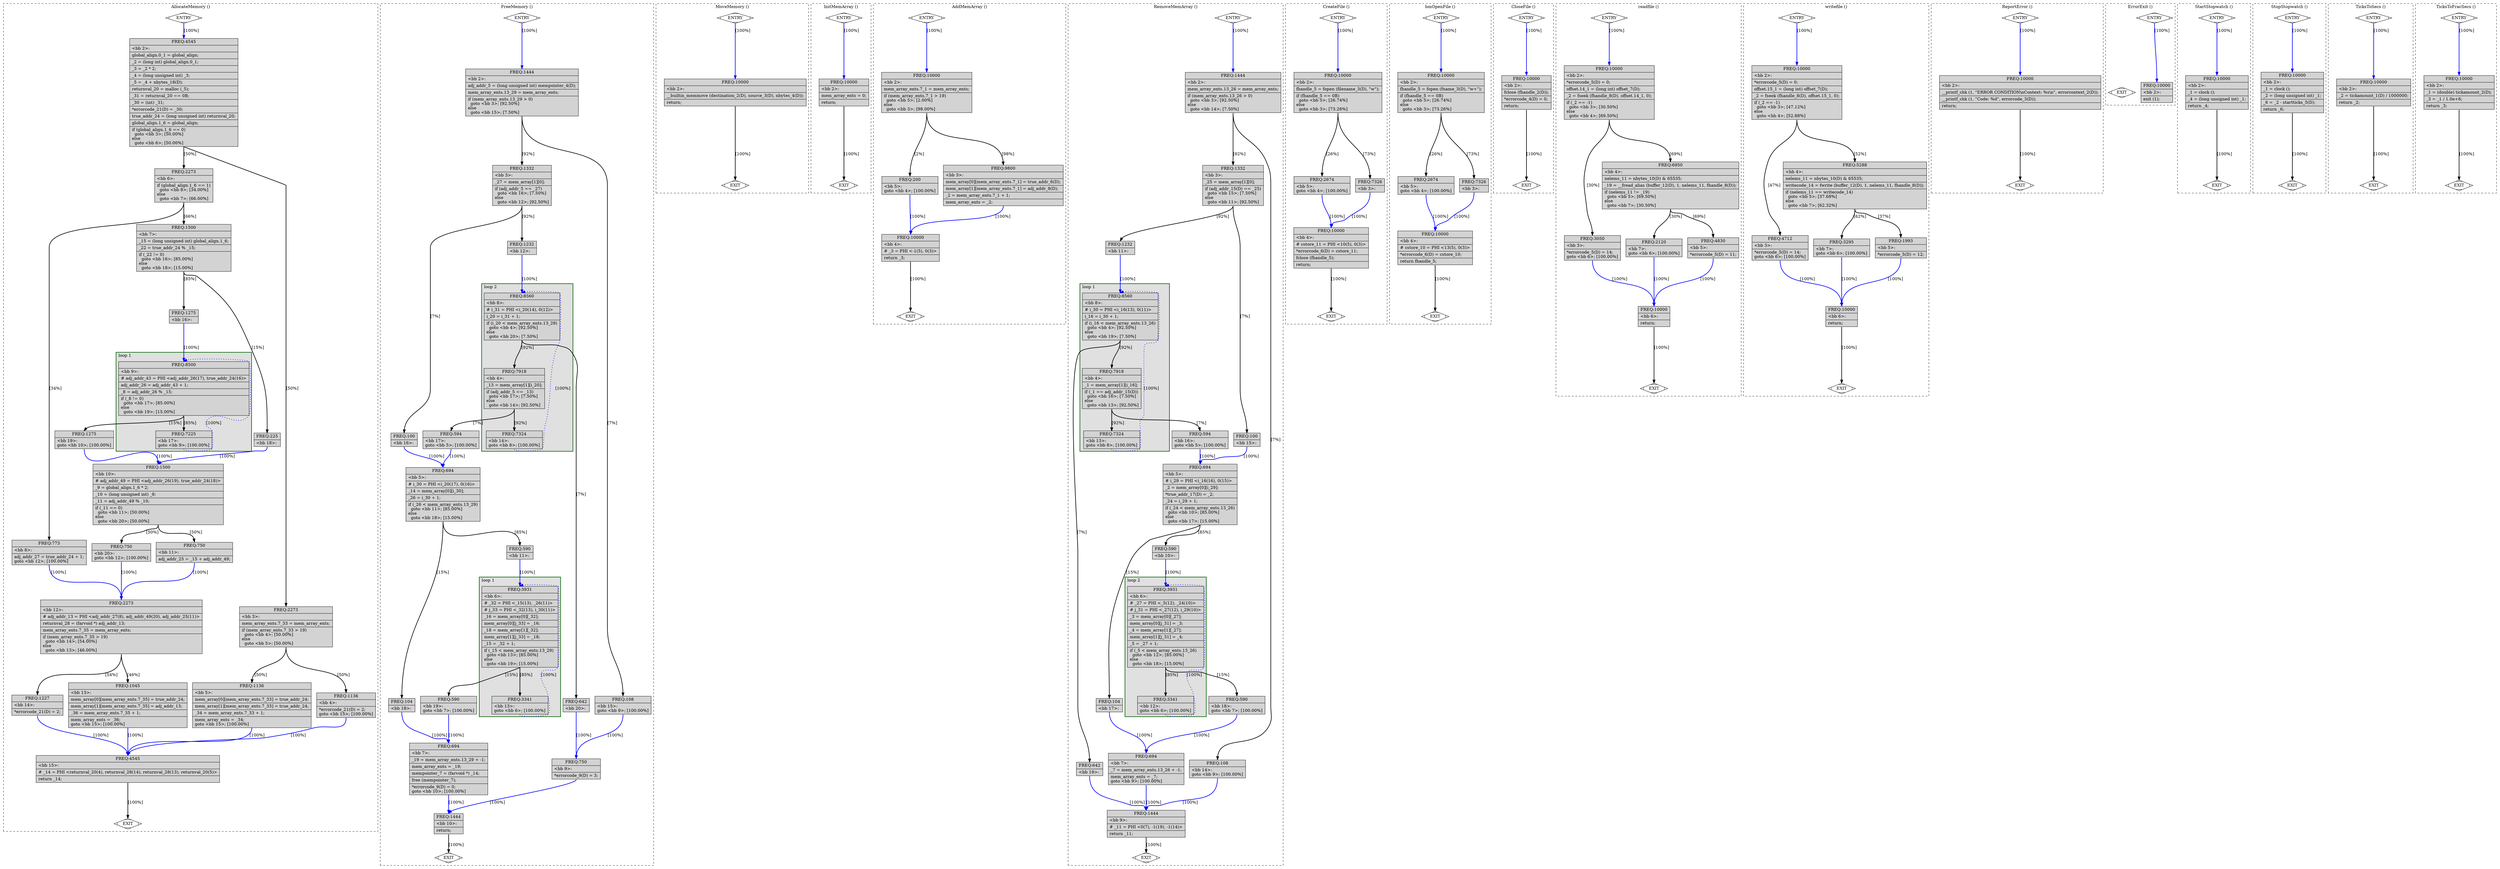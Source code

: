 digraph "sysspec.c.131t.crited1" {
overlap=false;
subgraph "cluster_AllocateMemory" {
	style="dashed";
	color="black";
	label="AllocateMemory ()";
	subgraph cluster_52_1 {
	style="filled";
	color="darkgreen";
	fillcolor="grey88";
	label="loop 1";
	labeljust=l;
	penwidth=2;
	fn_52_basic_block_9 [shape=record,style=filled,fillcolor=lightgrey,label="{ FREQ:8500 |\<bb\ 9\>:\l\
|#\ adj_addr_43\ =\ PHI\ \<adj_addr_26(17),\ true_addr_24(16)\>\l\
|adj_addr_26\ =\ adj_addr_43\ +\ 1;\l\
|_8\ =\ adj_addr_26\ %\ _15;\l\
|if\ (_8\ !=\ 0)\l\
\ \ goto\ \<bb\ 17\>;\ [85.00%]\l\
else\l\
\ \ goto\ \<bb\ 19\>;\ [15.00%]\l\
}"];

	fn_52_basic_block_17 [shape=record,style=filled,fillcolor=lightgrey,label="{ FREQ:7225 |\<bb\ 17\>:\l\
goto\ \<bb\ 9\>;\ [100.00%]\l\
}"];

	}
	fn_52_basic_block_0 [shape=Mdiamond,style=filled,fillcolor=white,label="ENTRY"];

	fn_52_basic_block_1 [shape=Mdiamond,style=filled,fillcolor=white,label="EXIT"];

	fn_52_basic_block_2 [shape=record,style=filled,fillcolor=lightgrey,label="{ FREQ:4545 |\<bb\ 2\>:\l\
|global_align.0_1\ =\ global_align;\l\
|_2\ =\ (long\ int)\ global_align.0_1;\l\
|_3\ =\ _2\ *\ 2;\l\
|_4\ =\ (long\ unsigned\ int)\ _3;\l\
|_5\ =\ _4\ +\ nbytes_18(D);\l\
|returnval_20\ =\ malloc\ (_5);\l\
|_31\ =\ returnval_20\ ==\ 0B;\l\
|_30\ =\ (int)\ _31;\l\
|*errorcode_21(D)\ =\ _30;\l\
|true_addr_24\ =\ (long\ unsigned\ int)\ returnval_20;\l\
|global_align.1_6\ =\ global_align;\l\
|if\ (global_align.1_6\ ==\ 0)\l\
\ \ goto\ \<bb\ 3\>;\ [50.00%]\l\
else\l\
\ \ goto\ \<bb\ 6\>;\ [50.00%]\l\
}"];

	fn_52_basic_block_3 [shape=record,style=filled,fillcolor=lightgrey,label="{ FREQ:2273 |\<bb\ 3\>:\l\
|mem_array_ents.7_33\ =\ mem_array_ents;\l\
|if\ (mem_array_ents.7_33\ \>\ 19)\l\
\ \ goto\ \<bb\ 4\>;\ [50.00%]\l\
else\l\
\ \ goto\ \<bb\ 5\>;\ [50.00%]\l\
}"];

	fn_52_basic_block_4 [shape=record,style=filled,fillcolor=lightgrey,label="{ FREQ:1136 |\<bb\ 4\>:\l\
|*errorcode_21(D)\ =\ 2;\l\
goto\ \<bb\ 15\>;\ [100.00%]\l\
}"];

	fn_52_basic_block_5 [shape=record,style=filled,fillcolor=lightgrey,label="{ FREQ:1136 |\<bb\ 5\>:\l\
|mem_array[0][mem_array_ents.7_33]\ =\ true_addr_24;\l\
|mem_array[1][mem_array_ents.7_33]\ =\ true_addr_24;\l\
|_34\ =\ mem_array_ents.7_33\ +\ 1;\l\
|mem_array_ents\ =\ _34;\l\
goto\ \<bb\ 15\>;\ [100.00%]\l\
}"];

	fn_52_basic_block_6 [shape=record,style=filled,fillcolor=lightgrey,label="{ FREQ:2273 |\<bb\ 6\>:\l\
|if\ (global_align.1_6\ ==\ 1)\l\
\ \ goto\ \<bb\ 8\>;\ [34.00%]\l\
else\l\
\ \ goto\ \<bb\ 7\>;\ [66.00%]\l\
}"];

	fn_52_basic_block_7 [shape=record,style=filled,fillcolor=lightgrey,label="{ FREQ:1500 |\<bb\ 7\>:\l\
|_15\ =\ (long\ unsigned\ int)\ global_align.1_6;\l\
|_22\ =\ true_addr_24\ %\ _15;\l\
|if\ (_22\ !=\ 0)\l\
\ \ goto\ \<bb\ 16\>;\ [85.00%]\l\
else\l\
\ \ goto\ \<bb\ 18\>;\ [15.00%]\l\
}"];

	fn_52_basic_block_8 [shape=record,style=filled,fillcolor=lightgrey,label="{ FREQ:773 |\<bb\ 8\>:\l\
|adj_addr_27\ =\ true_addr_24\ +\ 1;\l\
goto\ \<bb\ 12\>;\ [100.00%]\l\
}"];

	fn_52_basic_block_16 [shape=record,style=filled,fillcolor=lightgrey,label="{ FREQ:1275 |\<bb\ 16\>:\l\
}"];

	fn_52_basic_block_19 [shape=record,style=filled,fillcolor=lightgrey,label="{ FREQ:1275 |\<bb\ 19\>:\l\
goto\ \<bb\ 10\>;\ [100.00%]\l\
}"];

	fn_52_basic_block_18 [shape=record,style=filled,fillcolor=lightgrey,label="{ FREQ:225 |\<bb\ 18\>:\l\
}"];

	fn_52_basic_block_10 [shape=record,style=filled,fillcolor=lightgrey,label="{ FREQ:1500 |\<bb\ 10\>:\l\
|#\ adj_addr_49\ =\ PHI\ \<adj_addr_26(19),\ true_addr_24(18)\>\l\
|_9\ =\ global_align.1_6\ *\ 2;\l\
|_10\ =\ (long\ unsigned\ int)\ _9;\l\
|_11\ =\ adj_addr_49\ %\ _10;\l\
|if\ (_11\ ==\ 0)\l\
\ \ goto\ \<bb\ 11\>;\ [50.00%]\l\
else\l\
\ \ goto\ \<bb\ 20\>;\ [50.00%]\l\
}"];

	fn_52_basic_block_20 [shape=record,style=filled,fillcolor=lightgrey,label="{ FREQ:750 |\<bb\ 20\>:\l\
goto\ \<bb\ 12\>;\ [100.00%]\l\
}"];

	fn_52_basic_block_11 [shape=record,style=filled,fillcolor=lightgrey,label="{ FREQ:750 |\<bb\ 11\>:\l\
|adj_addr_25\ =\ _15\ +\ adj_addr_49;\l\
}"];

	fn_52_basic_block_12 [shape=record,style=filled,fillcolor=lightgrey,label="{ FREQ:2273 |\<bb\ 12\>:\l\
|#\ adj_addr_13\ =\ PHI\ \<adj_addr_27(8),\ adj_addr_49(20),\ adj_addr_25(11)\>\l\
|returnval_28\ =\ (farvoid\ *)\ adj_addr_13;\l\
|mem_array_ents.7_35\ =\ mem_array_ents;\l\
|if\ (mem_array_ents.7_35\ \>\ 19)\l\
\ \ goto\ \<bb\ 14\>;\ [54.00%]\l\
else\l\
\ \ goto\ \<bb\ 13\>;\ [46.00%]\l\
}"];

	fn_52_basic_block_13 [shape=record,style=filled,fillcolor=lightgrey,label="{ FREQ:1045 |\<bb\ 13\>:\l\
|mem_array[0][mem_array_ents.7_35]\ =\ true_addr_24;\l\
|mem_array[1][mem_array_ents.7_35]\ =\ adj_addr_13;\l\
|_36\ =\ mem_array_ents.7_35\ +\ 1;\l\
|mem_array_ents\ =\ _36;\l\
goto\ \<bb\ 15\>;\ [100.00%]\l\
}"];

	fn_52_basic_block_14 [shape=record,style=filled,fillcolor=lightgrey,label="{ FREQ:1227 |\<bb\ 14\>:\l\
|*errorcode_21(D)\ =\ 2;\l\
}"];

	fn_52_basic_block_15 [shape=record,style=filled,fillcolor=lightgrey,label="{ FREQ:4545 |\<bb\ 15\>:\l\
|#\ _14\ =\ PHI\ \<returnval_20(4),\ returnval_28(14),\ returnval_28(13),\ returnval_20(5)\>\l\
|return\ _14;\l\
}"];

	fn_52_basic_block_0:s -> fn_52_basic_block_2:n [style="solid,bold",color=blue,weight=100,constraint=true, label="[100%]"];
	fn_52_basic_block_2:s -> fn_52_basic_block_3:n [style="solid,bold",color=black,weight=10,constraint=true, label="[50%]"];
	fn_52_basic_block_2:s -> fn_52_basic_block_6:n [style="solid,bold",color=black,weight=10,constraint=true, label="[50%]"];
	fn_52_basic_block_3:s -> fn_52_basic_block_4:n [style="solid,bold",color=black,weight=10,constraint=true, label="[50%]"];
	fn_52_basic_block_3:s -> fn_52_basic_block_5:n [style="solid,bold",color=black,weight=10,constraint=true, label="[50%]"];
	fn_52_basic_block_4:s -> fn_52_basic_block_15:n [style="solid,bold",color=blue,weight=100,constraint=true, label="[100%]"];
	fn_52_basic_block_5:s -> fn_52_basic_block_15:n [style="solid,bold",color=blue,weight=100,constraint=true, label="[100%]"];
	fn_52_basic_block_6:s -> fn_52_basic_block_8:n [style="solid,bold",color=black,weight=10,constraint=true, label="[34%]"];
	fn_52_basic_block_6:s -> fn_52_basic_block_7:n [style="solid,bold",color=black,weight=10,constraint=true, label="[66%]"];
	fn_52_basic_block_7:s -> fn_52_basic_block_16:n [style="solid,bold",color=black,weight=10,constraint=true, label="[85%]"];
	fn_52_basic_block_7:s -> fn_52_basic_block_18:n [style="solid,bold",color=black,weight=10,constraint=true, label="[15%]"];
	fn_52_basic_block_8:s -> fn_52_basic_block_12:n [style="solid,bold",color=blue,weight=100,constraint=true, label="[100%]"];
	fn_52_basic_block_16:s -> fn_52_basic_block_9:n [style="solid,bold",color=blue,weight=100,constraint=true, label="[100%]"];
	fn_52_basic_block_9:s -> fn_52_basic_block_17:n [style="solid,bold",color=black,weight=10,constraint=true, label="[85%]"];
	fn_52_basic_block_9:s -> fn_52_basic_block_19:n [style="solid,bold",color=black,weight=10,constraint=true, label="[15%]"];
	fn_52_basic_block_19:s -> fn_52_basic_block_10:n [style="solid,bold",color=blue,weight=100,constraint=true, label="[100%]"];
	fn_52_basic_block_17:s -> fn_52_basic_block_9:n [style="dotted,bold",color=blue,weight=10,constraint=false, label="[100%]"];
	fn_52_basic_block_18:s -> fn_52_basic_block_10:n [style="solid,bold",color=blue,weight=100,constraint=true, label="[100%]"];
	fn_52_basic_block_10:s -> fn_52_basic_block_11:n [style="solid,bold",color=black,weight=10,constraint=true, label="[50%]"];
	fn_52_basic_block_10:s -> fn_52_basic_block_20:n [style="solid,bold",color=black,weight=10,constraint=true, label="[50%]"];
	fn_52_basic_block_20:s -> fn_52_basic_block_12:n [style="solid,bold",color=blue,weight=100,constraint=true, label="[100%]"];
	fn_52_basic_block_11:s -> fn_52_basic_block_12:n [style="solid,bold",color=blue,weight=100,constraint=true, label="[100%]"];
	fn_52_basic_block_12:s -> fn_52_basic_block_14:n [style="solid,bold",color=black,weight=10,constraint=true, label="[54%]"];
	fn_52_basic_block_12:s -> fn_52_basic_block_13:n [style="solid,bold",color=black,weight=10,constraint=true, label="[46%]"];
	fn_52_basic_block_13:s -> fn_52_basic_block_15:n [style="solid,bold",color=blue,weight=100,constraint=true, label="[100%]"];
	fn_52_basic_block_14:s -> fn_52_basic_block_15:n [style="solid,bold",color=blue,weight=100,constraint=true, label="[100%]"];
	fn_52_basic_block_15:s -> fn_52_basic_block_1:n [style="solid,bold",color=black,weight=10,constraint=true, label="[100%]"];
	fn_52_basic_block_0:s -> fn_52_basic_block_1:n [style="invis",constraint=true];
}
subgraph "cluster_FreeMemory" {
	style="dashed";
	color="black";
	label="FreeMemory ()";
	subgraph cluster_53_1 {
	style="filled";
	color="darkgreen";
	fillcolor="grey88";
	label="loop 1";
	labeljust=l;
	penwidth=2;
	fn_53_basic_block_6 [shape=record,style=filled,fillcolor=lightgrey,label="{ FREQ:3931 |\<bb\ 6\>:\l\
|#\ _32\ =\ PHI\ \<_15(13),\ _26(11)\>\l\
|#\ j_33\ =\ PHI\ \<_32(13),\ i_30(11)\>\l\
|_16\ =\ mem_array[0][_32];\l\
|mem_array[0][j_33]\ =\ _16;\l\
|_18\ =\ mem_array[1][_32];\l\
|mem_array[1][j_33]\ =\ _18;\l\
|_15\ =\ _32\ +\ 1;\l\
|if\ (_15\ \<\ mem_array_ents.13_29)\l\
\ \ goto\ \<bb\ 13\>;\ [85.00%]\l\
else\l\
\ \ goto\ \<bb\ 19\>;\ [15.00%]\l\
}"];

	fn_53_basic_block_13 [shape=record,style=filled,fillcolor=lightgrey,label="{ FREQ:3341 |\<bb\ 13\>:\l\
goto\ \<bb\ 6\>;\ [100.00%]\l\
}"];

	}
	subgraph cluster_53_2 {
	style="filled";
	color="darkgreen";
	fillcolor="grey88";
	label="loop 2";
	labeljust=l;
	penwidth=2;
	fn_53_basic_block_8 [shape=record,style=filled,fillcolor=lightgrey,label="{ FREQ:8560 |\<bb\ 8\>:\l\
|#\ i_31\ =\ PHI\ \<i_20(14),\ 0(12)\>\l\
|i_20\ =\ i_31\ +\ 1;\l\
|if\ (i_20\ \<\ mem_array_ents.13_29)\l\
\ \ goto\ \<bb\ 4\>;\ [92.50%]\l\
else\l\
\ \ goto\ \<bb\ 20\>;\ [7.50%]\l\
}"];

	fn_53_basic_block_4 [shape=record,style=filled,fillcolor=lightgrey,label="{ FREQ:7918 |\<bb\ 4\>:\l\
|_13\ =\ mem_array[1][i_20];\l\
|if\ (adj_addr_5\ ==\ _13)\l\
\ \ goto\ \<bb\ 17\>;\ [7.50%]\l\
else\l\
\ \ goto\ \<bb\ 14\>;\ [92.50%]\l\
}"];

	fn_53_basic_block_14 [shape=record,style=filled,fillcolor=lightgrey,label="{ FREQ:7324 |\<bb\ 14\>:\l\
goto\ \<bb\ 8\>;\ [100.00%]\l\
}"];

	}
	fn_53_basic_block_0 [shape=Mdiamond,style=filled,fillcolor=white,label="ENTRY"];

	fn_53_basic_block_1 [shape=Mdiamond,style=filled,fillcolor=white,label="EXIT"];

	fn_53_basic_block_2 [shape=record,style=filled,fillcolor=lightgrey,label="{ FREQ:1444 |\<bb\ 2\>:\l\
|adj_addr_5\ =\ (long\ unsigned\ int)\ mempointer_4(D);\l\
|mem_array_ents.13_29\ =\ mem_array_ents;\l\
|if\ (mem_array_ents.13_29\ \>\ 0)\l\
\ \ goto\ \<bb\ 3\>;\ [92.50%]\l\
else\l\
\ \ goto\ \<bb\ 15\>;\ [7.50%]\l\
}"];

	fn_53_basic_block_15 [shape=record,style=filled,fillcolor=lightgrey,label="{ FREQ:108 |\<bb\ 15\>:\l\
goto\ \<bb\ 9\>;\ [100.00%]\l\
}"];

	fn_53_basic_block_3 [shape=record,style=filled,fillcolor=lightgrey,label="{ FREQ:1332 |\<bb\ 3\>:\l\
|_27\ =\ mem_array[1][0];\l\
|if\ (adj_addr_5\ ==\ _27)\l\
\ \ goto\ \<bb\ 16\>;\ [7.50%]\l\
else\l\
\ \ goto\ \<bb\ 12\>;\ [92.50%]\l\
}"];

	fn_53_basic_block_17 [shape=record,style=filled,fillcolor=lightgrey,label="{ FREQ:594 |\<bb\ 17\>:\l\
goto\ \<bb\ 5\>;\ [100.00%]\l\
}"];

	fn_53_basic_block_16 [shape=record,style=filled,fillcolor=lightgrey,label="{ FREQ:100 |\<bb\ 16\>:\l\
}"];

	fn_53_basic_block_5 [shape=record,style=filled,fillcolor=lightgrey,label="{ FREQ:694 |\<bb\ 5\>:\l\
|#\ i_30\ =\ PHI\ \<i_20(17),\ 0(16)\>\l\
|_14\ =\ mem_array[0][i_30];\l\
|_26\ =\ i_30\ +\ 1;\l\
|if\ (_26\ \<\ mem_array_ents.13_29)\l\
\ \ goto\ \<bb\ 11\>;\ [85.00%]\l\
else\l\
\ \ goto\ \<bb\ 18\>;\ [15.00%]\l\
}"];

	fn_53_basic_block_11 [shape=record,style=filled,fillcolor=lightgrey,label="{ FREQ:590 |\<bb\ 11\>:\l\
}"];

	fn_53_basic_block_19 [shape=record,style=filled,fillcolor=lightgrey,label="{ FREQ:590 |\<bb\ 19\>:\l\
goto\ \<bb\ 7\>;\ [100.00%]\l\
}"];

	fn_53_basic_block_18 [shape=record,style=filled,fillcolor=lightgrey,label="{ FREQ:104 |\<bb\ 18\>:\l\
}"];

	fn_53_basic_block_7 [shape=record,style=filled,fillcolor=lightgrey,label="{ FREQ:694 |\<bb\ 7\>:\l\
|_19\ =\ mem_array_ents.13_29\ +\ -1;\l\
|mem_array_ents\ =\ _19;\l\
|mempointer_7\ =\ (farvoid\ *)\ _14;\l\
|free\ (mempointer_7);\l\
|*errorcode_9(D)\ =\ 0;\l\
goto\ \<bb\ 10\>;\ [100.00%]\l\
}"];

	fn_53_basic_block_12 [shape=record,style=filled,fillcolor=lightgrey,label="{ FREQ:1232 |\<bb\ 12\>:\l\
}"];

	fn_53_basic_block_20 [shape=record,style=filled,fillcolor=lightgrey,label="{ FREQ:642 |\<bb\ 20\>:\l\
}"];

	fn_53_basic_block_9 [shape=record,style=filled,fillcolor=lightgrey,label="{ FREQ:750 |\<bb\ 9\>:\l\
|*errorcode_9(D)\ =\ 3;\l\
}"];

	fn_53_basic_block_10 [shape=record,style=filled,fillcolor=lightgrey,label="{ FREQ:1444 |\<bb\ 10\>:\l\
|return;\l\
}"];

	fn_53_basic_block_0:s -> fn_53_basic_block_2:n [style="solid,bold",color=blue,weight=100,constraint=true, label="[100%]"];
	fn_53_basic_block_2:s -> fn_53_basic_block_3:n [style="solid,bold",color=black,weight=10,constraint=true, label="[92%]"];
	fn_53_basic_block_2:s -> fn_53_basic_block_15:n [style="solid,bold",color=black,weight=10,constraint=true, label="[7%]"];
	fn_53_basic_block_15:s -> fn_53_basic_block_9:n [style="solid,bold",color=blue,weight=100,constraint=true, label="[100%]"];
	fn_53_basic_block_3:s -> fn_53_basic_block_16:n [style="solid,bold",color=black,weight=10,constraint=true, label="[7%]"];
	fn_53_basic_block_3:s -> fn_53_basic_block_12:n [style="solid,bold",color=black,weight=10,constraint=true, label="[92%]"];
	fn_53_basic_block_4:s -> fn_53_basic_block_17:n [style="solid,bold",color=black,weight=10,constraint=true, label="[7%]"];
	fn_53_basic_block_4:s -> fn_53_basic_block_14:n [style="solid,bold",color=black,weight=10,constraint=true, label="[92%]"];
	fn_53_basic_block_17:s -> fn_53_basic_block_5:n [style="solid,bold",color=blue,weight=100,constraint=true, label="[100%]"];
	fn_53_basic_block_14:s -> fn_53_basic_block_8:n [style="dotted,bold",color=blue,weight=10,constraint=false, label="[100%]"];
	fn_53_basic_block_16:s -> fn_53_basic_block_5:n [style="solid,bold",color=blue,weight=100,constraint=true, label="[100%]"];
	fn_53_basic_block_5:s -> fn_53_basic_block_11:n [style="solid,bold",color=black,weight=10,constraint=true, label="[85%]"];
	fn_53_basic_block_5:s -> fn_53_basic_block_18:n [style="solid,bold",color=black,weight=10,constraint=true, label="[15%]"];
	fn_53_basic_block_11:s -> fn_53_basic_block_6:n [style="solid,bold",color=blue,weight=100,constraint=true, label="[100%]"];
	fn_53_basic_block_6:s -> fn_53_basic_block_13:n [style="solid,bold",color=black,weight=10,constraint=true, label="[85%]"];
	fn_53_basic_block_6:s -> fn_53_basic_block_19:n [style="solid,bold",color=black,weight=10,constraint=true, label="[15%]"];
	fn_53_basic_block_19:s -> fn_53_basic_block_7:n [style="solid,bold",color=blue,weight=100,constraint=true, label="[100%]"];
	fn_53_basic_block_13:s -> fn_53_basic_block_6:n [style="dotted,bold",color=blue,weight=10,constraint=false, label="[100%]"];
	fn_53_basic_block_18:s -> fn_53_basic_block_7:n [style="solid,bold",color=blue,weight=100,constraint=true, label="[100%]"];
	fn_53_basic_block_7:s -> fn_53_basic_block_10:n [style="solid,bold",color=blue,weight=100,constraint=true, label="[100%]"];
	fn_53_basic_block_12:s -> fn_53_basic_block_8:n [style="solid,bold",color=blue,weight=100,constraint=true, label="[100%]"];
	fn_53_basic_block_8:s -> fn_53_basic_block_4:n [style="solid,bold",color=black,weight=10,constraint=true, label="[92%]"];
	fn_53_basic_block_8:s -> fn_53_basic_block_20:n [style="solid,bold",color=black,weight=10,constraint=true, label="[7%]"];
	fn_53_basic_block_20:s -> fn_53_basic_block_9:n [style="solid,bold",color=blue,weight=100,constraint=true, label="[100%]"];
	fn_53_basic_block_9:s -> fn_53_basic_block_10:n [style="solid,bold",color=blue,weight=100,constraint=true, label="[100%]"];
	fn_53_basic_block_10:s -> fn_53_basic_block_1:n [style="solid,bold",color=black,weight=10,constraint=true, label="[100%]"];
	fn_53_basic_block_0:s -> fn_53_basic_block_1:n [style="invis",constraint=true];
}
subgraph "cluster_MoveMemory" {
	style="dashed";
	color="black";
	label="MoveMemory ()";
	fn_54_basic_block_0 [shape=Mdiamond,style=filled,fillcolor=white,label="ENTRY"];

	fn_54_basic_block_1 [shape=Mdiamond,style=filled,fillcolor=white,label="EXIT"];

	fn_54_basic_block_2 [shape=record,style=filled,fillcolor=lightgrey,label="{ FREQ:10000 |\<bb\ 2\>:\l\
|__builtin_memmove\ (destination_2(D),\ source_3(D),\ nbytes_4(D));\l\
|return;\l\
}"];

	fn_54_basic_block_0:s -> fn_54_basic_block_2:n [style="solid,bold",color=blue,weight=100,constraint=true, label="[100%]"];
	fn_54_basic_block_2:s -> fn_54_basic_block_1:n [style="solid,bold",color=black,weight=10,constraint=true, label="[100%]"];
	fn_54_basic_block_0:s -> fn_54_basic_block_1:n [style="invis",constraint=true];
}
subgraph "cluster_InitMemArray" {
	style="dashed";
	color="black";
	label="InitMemArray ()";
	fn_55_basic_block_0 [shape=Mdiamond,style=filled,fillcolor=white,label="ENTRY"];

	fn_55_basic_block_1 [shape=Mdiamond,style=filled,fillcolor=white,label="EXIT"];

	fn_55_basic_block_2 [shape=record,style=filled,fillcolor=lightgrey,label="{ FREQ:10000 |\<bb\ 2\>:\l\
|mem_array_ents\ =\ 0;\l\
|return;\l\
}"];

	fn_55_basic_block_0:s -> fn_55_basic_block_2:n [style="solid,bold",color=blue,weight=100,constraint=true, label="[100%]"];
	fn_55_basic_block_2:s -> fn_55_basic_block_1:n [style="solid,bold",color=black,weight=10,constraint=true, label="[100%]"];
	fn_55_basic_block_0:s -> fn_55_basic_block_1:n [style="invis",constraint=true];
}
subgraph "cluster_AddMemArray" {
	style="dashed";
	color="black";
	label="AddMemArray ()";
	fn_56_basic_block_0 [shape=Mdiamond,style=filled,fillcolor=white,label="ENTRY"];

	fn_56_basic_block_1 [shape=Mdiamond,style=filled,fillcolor=white,label="EXIT"];

	fn_56_basic_block_2 [shape=record,style=filled,fillcolor=lightgrey,label="{ FREQ:10000 |\<bb\ 2\>:\l\
|mem_array_ents.7_1\ =\ mem_array_ents;\l\
|if\ (mem_array_ents.7_1\ \>\ 19)\l\
\ \ goto\ \<bb\ 5\>;\ [2.00%]\l\
else\l\
\ \ goto\ \<bb\ 3\>;\ [98.00%]\l\
}"];

	fn_56_basic_block_5 [shape=record,style=filled,fillcolor=lightgrey,label="{ FREQ:200 |\<bb\ 5\>:\l\
goto\ \<bb\ 4\>;\ [100.00%]\l\
}"];

	fn_56_basic_block_3 [shape=record,style=filled,fillcolor=lightgrey,label="{ FREQ:9800 |\<bb\ 3\>:\l\
|mem_array[0][mem_array_ents.7_1]\ =\ true_addr_6(D);\l\
|mem_array[1][mem_array_ents.7_1]\ =\ adj_addr_8(D);\l\
|_2\ =\ mem_array_ents.7_1\ +\ 1;\l\
|mem_array_ents\ =\ _2;\l\
}"];

	fn_56_basic_block_4 [shape=record,style=filled,fillcolor=lightgrey,label="{ FREQ:10000 |\<bb\ 4\>:\l\
|#\ _3\ =\ PHI\ \<-1(5),\ 0(3)\>\l\
|return\ _3;\l\
}"];

	fn_56_basic_block_0:s -> fn_56_basic_block_2:n [style="solid,bold",color=blue,weight=100,constraint=true, label="[100%]"];
	fn_56_basic_block_2:s -> fn_56_basic_block_5:n [style="solid,bold",color=black,weight=10,constraint=true, label="[2%]"];
	fn_56_basic_block_2:s -> fn_56_basic_block_3:n [style="solid,bold",color=black,weight=10,constraint=true, label="[98%]"];
	fn_56_basic_block_5:s -> fn_56_basic_block_4:n [style="solid,bold",color=blue,weight=100,constraint=true, label="[100%]"];
	fn_56_basic_block_3:s -> fn_56_basic_block_4:n [style="solid,bold",color=blue,weight=100,constraint=true, label="[100%]"];
	fn_56_basic_block_4:s -> fn_56_basic_block_1:n [style="solid,bold",color=black,weight=10,constraint=true, label="[100%]"];
	fn_56_basic_block_0:s -> fn_56_basic_block_1:n [style="invis",constraint=true];
}
subgraph "cluster_RemoveMemArray" {
	style="dashed";
	color="black";
	label="RemoveMemArray ()";
	subgraph cluster_57_2 {
	style="filled";
	color="darkgreen";
	fillcolor="grey88";
	label="loop 2";
	labeljust=l;
	penwidth=2;
	fn_57_basic_block_6 [shape=record,style=filled,fillcolor=lightgrey,label="{ FREQ:3931 |\<bb\ 6\>:\l\
|#\ _27\ =\ PHI\ \<_5(12),\ _24(10)\>\l\
|#\ j_31\ =\ PHI\ \<_27(12),\ i_29(10)\>\l\
|_3\ =\ mem_array[0][_27];\l\
|mem_array[0][j_31]\ =\ _3;\l\
|_4\ =\ mem_array[1][_27];\l\
|mem_array[1][j_31]\ =\ _4;\l\
|_5\ =\ _27\ +\ 1;\l\
|if\ (_5\ \<\ mem_array_ents.13_26)\l\
\ \ goto\ \<bb\ 12\>;\ [85.00%]\l\
else\l\
\ \ goto\ \<bb\ 18\>;\ [15.00%]\l\
}"];

	fn_57_basic_block_12 [shape=record,style=filled,fillcolor=lightgrey,label="{ FREQ:3341 |\<bb\ 12\>:\l\
goto\ \<bb\ 6\>;\ [100.00%]\l\
}"];

	}
	subgraph cluster_57_1 {
	style="filled";
	color="darkgreen";
	fillcolor="grey88";
	label="loop 1";
	labeljust=l;
	penwidth=2;
	fn_57_basic_block_8 [shape=record,style=filled,fillcolor=lightgrey,label="{ FREQ:8560 |\<bb\ 8\>:\l\
|#\ i_30\ =\ PHI\ \<i_16(13),\ 0(11)\>\l\
|i_16\ =\ i_30\ +\ 1;\l\
|if\ (i_16\ \<\ mem_array_ents.13_26)\l\
\ \ goto\ \<bb\ 4\>;\ [92.50%]\l\
else\l\
\ \ goto\ \<bb\ 19\>;\ [7.50%]\l\
}"];

	fn_57_basic_block_4 [shape=record,style=filled,fillcolor=lightgrey,label="{ FREQ:7918 |\<bb\ 4\>:\l\
|_1\ =\ mem_array[1][i_16];\l\
|if\ (_1\ ==\ adj_addr_15(D))\l\
\ \ goto\ \<bb\ 16\>;\ [7.50%]\l\
else\l\
\ \ goto\ \<bb\ 13\>;\ [92.50%]\l\
}"];

	fn_57_basic_block_13 [shape=record,style=filled,fillcolor=lightgrey,label="{ FREQ:7324 |\<bb\ 13\>:\l\
goto\ \<bb\ 8\>;\ [100.00%]\l\
}"];

	}
	fn_57_basic_block_0 [shape=Mdiamond,style=filled,fillcolor=white,label="ENTRY"];

	fn_57_basic_block_1 [shape=Mdiamond,style=filled,fillcolor=white,label="EXIT"];

	fn_57_basic_block_2 [shape=record,style=filled,fillcolor=lightgrey,label="{ FREQ:1444 |\<bb\ 2\>:\l\
|mem_array_ents.13_26\ =\ mem_array_ents;\l\
|if\ (mem_array_ents.13_26\ \>\ 0)\l\
\ \ goto\ \<bb\ 3\>;\ [92.50%]\l\
else\l\
\ \ goto\ \<bb\ 14\>;\ [7.50%]\l\
}"];

	fn_57_basic_block_14 [shape=record,style=filled,fillcolor=lightgrey,label="{ FREQ:108 |\<bb\ 14\>:\l\
goto\ \<bb\ 9\>;\ [100.00%]\l\
}"];

	fn_57_basic_block_3 [shape=record,style=filled,fillcolor=lightgrey,label="{ FREQ:1332 |\<bb\ 3\>:\l\
|_25\ =\ mem_array[1][0];\l\
|if\ (adj_addr_15(D)\ ==\ _25)\l\
\ \ goto\ \<bb\ 15\>;\ [7.50%]\l\
else\l\
\ \ goto\ \<bb\ 11\>;\ [92.50%]\l\
}"];

	fn_57_basic_block_16 [shape=record,style=filled,fillcolor=lightgrey,label="{ FREQ:594 |\<bb\ 16\>:\l\
goto\ \<bb\ 5\>;\ [100.00%]\l\
}"];

	fn_57_basic_block_15 [shape=record,style=filled,fillcolor=lightgrey,label="{ FREQ:100 |\<bb\ 15\>:\l\
}"];

	fn_57_basic_block_5 [shape=record,style=filled,fillcolor=lightgrey,label="{ FREQ:694 |\<bb\ 5\>:\l\
|#\ i_29\ =\ PHI\ \<i_16(16),\ 0(15)\>\l\
|_2\ =\ mem_array[0][i_29];\l\
|*true_addr_17(D)\ =\ _2;\l\
|_24\ =\ i_29\ +\ 1;\l\
|if\ (_24\ \<\ mem_array_ents.13_26)\l\
\ \ goto\ \<bb\ 10\>;\ [85.00%]\l\
else\l\
\ \ goto\ \<bb\ 17\>;\ [15.00%]\l\
}"];

	fn_57_basic_block_10 [shape=record,style=filled,fillcolor=lightgrey,label="{ FREQ:590 |\<bb\ 10\>:\l\
}"];

	fn_57_basic_block_18 [shape=record,style=filled,fillcolor=lightgrey,label="{ FREQ:590 |\<bb\ 18\>:\l\
goto\ \<bb\ 7\>;\ [100.00%]\l\
}"];

	fn_57_basic_block_17 [shape=record,style=filled,fillcolor=lightgrey,label="{ FREQ:104 |\<bb\ 17\>:\l\
}"];

	fn_57_basic_block_7 [shape=record,style=filled,fillcolor=lightgrey,label="{ FREQ:694 |\<bb\ 7\>:\l\
|_7\ =\ mem_array_ents.13_26\ +\ -1;\l\
|mem_array_ents\ =\ _7;\l\
goto\ \<bb\ 9\>;\ [100.00%]\l\
}"];

	fn_57_basic_block_11 [shape=record,style=filled,fillcolor=lightgrey,label="{ FREQ:1232 |\<bb\ 11\>:\l\
}"];

	fn_57_basic_block_19 [shape=record,style=filled,fillcolor=lightgrey,label="{ FREQ:642 |\<bb\ 19\>:\l\
}"];

	fn_57_basic_block_9 [shape=record,style=filled,fillcolor=lightgrey,label="{ FREQ:1444 |\<bb\ 9\>:\l\
|#\ _11\ =\ PHI\ \<0(7),\ -1(19),\ -1(14)\>\l\
|return\ _11;\l\
}"];

	fn_57_basic_block_0:s -> fn_57_basic_block_2:n [style="solid,bold",color=blue,weight=100,constraint=true, label="[100%]"];
	fn_57_basic_block_2:s -> fn_57_basic_block_3:n [style="solid,bold",color=black,weight=10,constraint=true, label="[92%]"];
	fn_57_basic_block_2:s -> fn_57_basic_block_14:n [style="solid,bold",color=black,weight=10,constraint=true, label="[7%]"];
	fn_57_basic_block_14:s -> fn_57_basic_block_9:n [style="solid,bold",color=blue,weight=100,constraint=true, label="[100%]"];
	fn_57_basic_block_3:s -> fn_57_basic_block_15:n [style="solid,bold",color=black,weight=10,constraint=true, label="[7%]"];
	fn_57_basic_block_3:s -> fn_57_basic_block_11:n [style="solid,bold",color=black,weight=10,constraint=true, label="[92%]"];
	fn_57_basic_block_4:s -> fn_57_basic_block_16:n [style="solid,bold",color=black,weight=10,constraint=true, label="[7%]"];
	fn_57_basic_block_4:s -> fn_57_basic_block_13:n [style="solid,bold",color=black,weight=10,constraint=true, label="[92%]"];
	fn_57_basic_block_16:s -> fn_57_basic_block_5:n [style="solid,bold",color=blue,weight=100,constraint=true, label="[100%]"];
	fn_57_basic_block_13:s -> fn_57_basic_block_8:n [style="dotted,bold",color=blue,weight=10,constraint=false, label="[100%]"];
	fn_57_basic_block_15:s -> fn_57_basic_block_5:n [style="solid,bold",color=blue,weight=100,constraint=true, label="[100%]"];
	fn_57_basic_block_5:s -> fn_57_basic_block_10:n [style="solid,bold",color=black,weight=10,constraint=true, label="[85%]"];
	fn_57_basic_block_5:s -> fn_57_basic_block_17:n [style="solid,bold",color=black,weight=10,constraint=true, label="[15%]"];
	fn_57_basic_block_10:s -> fn_57_basic_block_6:n [style="solid,bold",color=blue,weight=100,constraint=true, label="[100%]"];
	fn_57_basic_block_6:s -> fn_57_basic_block_12:n [style="solid,bold",color=black,weight=10,constraint=true, label="[85%]"];
	fn_57_basic_block_6:s -> fn_57_basic_block_18:n [style="solid,bold",color=black,weight=10,constraint=true, label="[15%]"];
	fn_57_basic_block_18:s -> fn_57_basic_block_7:n [style="solid,bold",color=blue,weight=100,constraint=true, label="[100%]"];
	fn_57_basic_block_12:s -> fn_57_basic_block_6:n [style="dotted,bold",color=blue,weight=10,constraint=false, label="[100%]"];
	fn_57_basic_block_17:s -> fn_57_basic_block_7:n [style="solid,bold",color=blue,weight=100,constraint=true, label="[100%]"];
	fn_57_basic_block_7:s -> fn_57_basic_block_9:n [style="solid,bold",color=blue,weight=100,constraint=true, label="[100%]"];
	fn_57_basic_block_11:s -> fn_57_basic_block_8:n [style="solid,bold",color=blue,weight=100,constraint=true, label="[100%]"];
	fn_57_basic_block_8:s -> fn_57_basic_block_4:n [style="solid,bold",color=black,weight=10,constraint=true, label="[92%]"];
	fn_57_basic_block_8:s -> fn_57_basic_block_19:n [style="solid,bold",color=black,weight=10,constraint=true, label="[7%]"];
	fn_57_basic_block_19:s -> fn_57_basic_block_9:n [style="solid,bold",color=blue,weight=100,constraint=true, label="[100%]"];
	fn_57_basic_block_9:s -> fn_57_basic_block_1:n [style="solid,bold",color=black,weight=10,constraint=true, label="[100%]"];
	fn_57_basic_block_0:s -> fn_57_basic_block_1:n [style="invis",constraint=true];
}
subgraph "cluster_CreateFile" {
	style="dashed";
	color="black";
	label="CreateFile ()";
	fn_58_basic_block_0 [shape=Mdiamond,style=filled,fillcolor=white,label="ENTRY"];

	fn_58_basic_block_1 [shape=Mdiamond,style=filled,fillcolor=white,label="EXIT"];

	fn_58_basic_block_2 [shape=record,style=filled,fillcolor=lightgrey,label="{ FREQ:10000 |\<bb\ 2\>:\l\
|fhandle_5\ =\ fopen\ (filename_3(D),\ \"w\");\l\
|if\ (fhandle_5\ ==\ 0B)\l\
\ \ goto\ \<bb\ 5\>;\ [26.74%]\l\
else\l\
\ \ goto\ \<bb\ 3\>;\ [73.26%]\l\
}"];

	fn_58_basic_block_5 [shape=record,style=filled,fillcolor=lightgrey,label="{ FREQ:2674 |\<bb\ 5\>:\l\
goto\ \<bb\ 4\>;\ [100.00%]\l\
}"];

	fn_58_basic_block_3 [shape=record,style=filled,fillcolor=lightgrey,label="{ FREQ:7326 |\<bb\ 3\>:\l\
}"];

	fn_58_basic_block_4 [shape=record,style=filled,fillcolor=lightgrey,label="{ FREQ:10000 |\<bb\ 4\>:\l\
|#\ cstore_11\ =\ PHI\ \<10(5),\ 0(3)\>\l\
|*errorcode_6(D)\ =\ cstore_11;\l\
|fclose\ (fhandle_5);\l\
|return;\l\
}"];

	fn_58_basic_block_0:s -> fn_58_basic_block_2:n [style="solid,bold",color=blue,weight=100,constraint=true, label="[100%]"];
	fn_58_basic_block_2:s -> fn_58_basic_block_5:n [style="solid,bold",color=black,weight=10,constraint=true, label="[26%]"];
	fn_58_basic_block_2:s -> fn_58_basic_block_3:n [style="solid,bold",color=black,weight=10,constraint=true, label="[73%]"];
	fn_58_basic_block_5:s -> fn_58_basic_block_4:n [style="solid,bold",color=blue,weight=100,constraint=true, label="[100%]"];
	fn_58_basic_block_3:s -> fn_58_basic_block_4:n [style="solid,bold",color=blue,weight=100,constraint=true, label="[100%]"];
	fn_58_basic_block_4:s -> fn_58_basic_block_1:n [style="solid,bold",color=black,weight=10,constraint=true, label="[100%]"];
	fn_58_basic_block_0:s -> fn_58_basic_block_1:n [style="invis",constraint=true];
}
subgraph "cluster_bmOpenFile" {
	style="dashed";
	color="black";
	label="bmOpenFile ()";
	fn_59_basic_block_0 [shape=Mdiamond,style=filled,fillcolor=white,label="ENTRY"];

	fn_59_basic_block_1 [shape=Mdiamond,style=filled,fillcolor=white,label="EXIT"];

	fn_59_basic_block_2 [shape=record,style=filled,fillcolor=lightgrey,label="{ FREQ:10000 |\<bb\ 2\>:\l\
|fhandle_5\ =\ fopen\ (fname_3(D),\ \"w+\");\l\
|if\ (fhandle_5\ ==\ 0B)\l\
\ \ goto\ \<bb\ 5\>;\ [26.74%]\l\
else\l\
\ \ goto\ \<bb\ 3\>;\ [73.26%]\l\
}"];

	fn_59_basic_block_5 [shape=record,style=filled,fillcolor=lightgrey,label="{ FREQ:2674 |\<bb\ 5\>:\l\
goto\ \<bb\ 4\>;\ [100.00%]\l\
}"];

	fn_59_basic_block_3 [shape=record,style=filled,fillcolor=lightgrey,label="{ FREQ:7326 |\<bb\ 3\>:\l\
}"];

	fn_59_basic_block_4 [shape=record,style=filled,fillcolor=lightgrey,label="{ FREQ:10000 |\<bb\ 4\>:\l\
|#\ cstore_10\ =\ PHI\ \<13(5),\ 0(3)\>\l\
|*errorcode_6(D)\ =\ cstore_10;\l\
|return\ fhandle_5;\l\
}"];

	fn_59_basic_block_0:s -> fn_59_basic_block_2:n [style="solid,bold",color=blue,weight=100,constraint=true, label="[100%]"];
	fn_59_basic_block_2:s -> fn_59_basic_block_5:n [style="solid,bold",color=black,weight=10,constraint=true, label="[26%]"];
	fn_59_basic_block_2:s -> fn_59_basic_block_3:n [style="solid,bold",color=black,weight=10,constraint=true, label="[73%]"];
	fn_59_basic_block_5:s -> fn_59_basic_block_4:n [style="solid,bold",color=blue,weight=100,constraint=true, label="[100%]"];
	fn_59_basic_block_3:s -> fn_59_basic_block_4:n [style="solid,bold",color=blue,weight=100,constraint=true, label="[100%]"];
	fn_59_basic_block_4:s -> fn_59_basic_block_1:n [style="solid,bold",color=black,weight=10,constraint=true, label="[100%]"];
	fn_59_basic_block_0:s -> fn_59_basic_block_1:n [style="invis",constraint=true];
}
subgraph "cluster_CloseFile" {
	style="dashed";
	color="black";
	label="CloseFile ()";
	fn_60_basic_block_0 [shape=Mdiamond,style=filled,fillcolor=white,label="ENTRY"];

	fn_60_basic_block_1 [shape=Mdiamond,style=filled,fillcolor=white,label="EXIT"];

	fn_60_basic_block_2 [shape=record,style=filled,fillcolor=lightgrey,label="{ FREQ:10000 |\<bb\ 2\>:\l\
|fclose\ (fhandle_2(D));\l\
|*errorcode_4(D)\ =\ 0;\l\
|return;\l\
}"];

	fn_60_basic_block_0:s -> fn_60_basic_block_2:n [style="solid,bold",color=blue,weight=100,constraint=true, label="[100%]"];
	fn_60_basic_block_2:s -> fn_60_basic_block_1:n [style="solid,bold",color=black,weight=10,constraint=true, label="[100%]"];
	fn_60_basic_block_0:s -> fn_60_basic_block_1:n [style="invis",constraint=true];
}
subgraph "cluster_readfile" {
	style="dashed";
	color="black";
	label="readfile ()";
	fn_61_basic_block_0 [shape=Mdiamond,style=filled,fillcolor=white,label="ENTRY"];

	fn_61_basic_block_1 [shape=Mdiamond,style=filled,fillcolor=white,label="EXIT"];

	fn_61_basic_block_2 [shape=record,style=filled,fillcolor=lightgrey,label="{ FREQ:10000 |\<bb\ 2\>:\l\
|*errorcode_5(D)\ =\ 0;\l\
|offset.14_1\ =\ (long\ int)\ offset_7(D);\l\
|_2\ =\ fseek\ (fhandle_8(D),\ offset.14_1,\ 0);\l\
|if\ (_2\ ==\ -1)\l\
\ \ goto\ \<bb\ 3\>;\ [30.50%]\l\
else\l\
\ \ goto\ \<bb\ 4\>;\ [69.50%]\l\
}"];

	fn_61_basic_block_3 [shape=record,style=filled,fillcolor=lightgrey,label="{ FREQ:3050 |\<bb\ 3\>:\l\
|*errorcode_5(D)\ =\ 14;\l\
goto\ \<bb\ 6\>;\ [100.00%]\l\
}"];

	fn_61_basic_block_4 [shape=record,style=filled,fillcolor=lightgrey,label="{ FREQ:6950 |\<bb\ 4\>:\l\
|nelems_11\ =\ nbytes_10(D)\ &\ 65535;\l\
|_19\ =\ __fread_alias\ (buffer_12(D),\ 1,\ nelems_11,\ fhandle_8(D));\l\
|if\ (nelems_11\ !=\ _19)\l\
\ \ goto\ \<bb\ 5\>;\ [69.50%]\l\
else\l\
\ \ goto\ \<bb\ 7\>;\ [30.50%]\l\
}"];

	fn_61_basic_block_7 [shape=record,style=filled,fillcolor=lightgrey,label="{ FREQ:2120 |\<bb\ 7\>:\l\
goto\ \<bb\ 6\>;\ [100.00%]\l\
}"];

	fn_61_basic_block_5 [shape=record,style=filled,fillcolor=lightgrey,label="{ FREQ:4830 |\<bb\ 5\>:\l\
|*errorcode_5(D)\ =\ 11;\l\
}"];

	fn_61_basic_block_6 [shape=record,style=filled,fillcolor=lightgrey,label="{ FREQ:10000 |\<bb\ 6\>:\l\
|return;\l\
}"];

	fn_61_basic_block_0:s -> fn_61_basic_block_2:n [style="solid,bold",color=blue,weight=100,constraint=true, label="[100%]"];
	fn_61_basic_block_2:s -> fn_61_basic_block_3:n [style="solid,bold",color=black,weight=10,constraint=true, label="[30%]"];
	fn_61_basic_block_2:s -> fn_61_basic_block_4:n [style="solid,bold",color=black,weight=10,constraint=true, label="[69%]"];
	fn_61_basic_block_3:s -> fn_61_basic_block_6:n [style="solid,bold",color=blue,weight=100,constraint=true, label="[100%]"];
	fn_61_basic_block_4:s -> fn_61_basic_block_5:n [style="solid,bold",color=black,weight=10,constraint=true, label="[69%]"];
	fn_61_basic_block_4:s -> fn_61_basic_block_7:n [style="solid,bold",color=black,weight=10,constraint=true, label="[30%]"];
	fn_61_basic_block_7:s -> fn_61_basic_block_6:n [style="solid,bold",color=blue,weight=100,constraint=true, label="[100%]"];
	fn_61_basic_block_5:s -> fn_61_basic_block_6:n [style="solid,bold",color=blue,weight=100,constraint=true, label="[100%]"];
	fn_61_basic_block_6:s -> fn_61_basic_block_1:n [style="solid,bold",color=black,weight=10,constraint=true, label="[100%]"];
	fn_61_basic_block_0:s -> fn_61_basic_block_1:n [style="invis",constraint=true];
}
subgraph "cluster_writefile" {
	style="dashed";
	color="black";
	label="writefile ()";
	fn_62_basic_block_0 [shape=Mdiamond,style=filled,fillcolor=white,label="ENTRY"];

	fn_62_basic_block_1 [shape=Mdiamond,style=filled,fillcolor=white,label="EXIT"];

	fn_62_basic_block_2 [shape=record,style=filled,fillcolor=lightgrey,label="{ FREQ:10000 |\<bb\ 2\>:\l\
|*errorcode_5(D)\ =\ 0;\l\
|offset.15_1\ =\ (long\ int)\ offset_7(D);\l\
|_2\ =\ fseek\ (fhandle_8(D),\ offset.15_1,\ 0);\l\
|if\ (_2\ ==\ -1)\l\
\ \ goto\ \<bb\ 3\>;\ [47.12%]\l\
else\l\
\ \ goto\ \<bb\ 4\>;\ [52.88%]\l\
}"];

	fn_62_basic_block_3 [shape=record,style=filled,fillcolor=lightgrey,label="{ FREQ:4712 |\<bb\ 3\>:\l\
|*errorcode_5(D)\ =\ 14;\l\
goto\ \<bb\ 6\>;\ [100.00%]\l\
}"];

	fn_62_basic_block_4 [shape=record,style=filled,fillcolor=lightgrey,label="{ FREQ:5288 |\<bb\ 4\>:\l\
|nelems_11\ =\ nbytes_10(D)\ &\ 65535;\l\
|writecode_14\ =\ fwrite\ (buffer_12(D),\ 1,\ nelems_11,\ fhandle_8(D));\l\
|if\ (nelems_11\ ==\ writecode_14)\l\
\ \ goto\ \<bb\ 5\>;\ [37.68%]\l\
else\l\
\ \ goto\ \<bb\ 7\>;\ [62.32%]\l\
}"];

	fn_62_basic_block_7 [shape=record,style=filled,fillcolor=lightgrey,label="{ FREQ:3295 |\<bb\ 7\>:\l\
goto\ \<bb\ 6\>;\ [100.00%]\l\
}"];

	fn_62_basic_block_5 [shape=record,style=filled,fillcolor=lightgrey,label="{ FREQ:1993 |\<bb\ 5\>:\l\
|*errorcode_5(D)\ =\ 12;\l\
}"];

	fn_62_basic_block_6 [shape=record,style=filled,fillcolor=lightgrey,label="{ FREQ:10000 |\<bb\ 6\>:\l\
|return;\l\
}"];

	fn_62_basic_block_0:s -> fn_62_basic_block_2:n [style="solid,bold",color=blue,weight=100,constraint=true, label="[100%]"];
	fn_62_basic_block_2:s -> fn_62_basic_block_3:n [style="solid,bold",color=black,weight=10,constraint=true, label="[47%]"];
	fn_62_basic_block_2:s -> fn_62_basic_block_4:n [style="solid,bold",color=black,weight=10,constraint=true, label="[52%]"];
	fn_62_basic_block_3:s -> fn_62_basic_block_6:n [style="solid,bold",color=blue,weight=100,constraint=true, label="[100%]"];
	fn_62_basic_block_4:s -> fn_62_basic_block_5:n [style="solid,bold",color=black,weight=10,constraint=true, label="[37%]"];
	fn_62_basic_block_4:s -> fn_62_basic_block_7:n [style="solid,bold",color=black,weight=10,constraint=true, label="[62%]"];
	fn_62_basic_block_7:s -> fn_62_basic_block_6:n [style="solid,bold",color=blue,weight=100,constraint=true, label="[100%]"];
	fn_62_basic_block_5:s -> fn_62_basic_block_6:n [style="solid,bold",color=blue,weight=100,constraint=true, label="[100%]"];
	fn_62_basic_block_6:s -> fn_62_basic_block_1:n [style="solid,bold",color=black,weight=10,constraint=true, label="[100%]"];
	fn_62_basic_block_0:s -> fn_62_basic_block_1:n [style="invis",constraint=true];
}
subgraph "cluster_ReportError" {
	style="dashed";
	color="black";
	label="ReportError ()";
	fn_63_basic_block_0 [shape=Mdiamond,style=filled,fillcolor=white,label="ENTRY"];

	fn_63_basic_block_1 [shape=Mdiamond,style=filled,fillcolor=white,label="EXIT"];

	fn_63_basic_block_2 [shape=record,style=filled,fillcolor=lightgrey,label="{ FREQ:10000 |\<bb\ 2\>:\l\
|__printf_chk\ (1,\ \"ERROR\ CONDITION\\nContext:\ %s\\n\",\ errorcontext_2(D));\l\
|__printf_chk\ (1,\ \"Code:\ %d\",\ errorcode_3(D));\l\
|return;\l\
}"];

	fn_63_basic_block_0:s -> fn_63_basic_block_2:n [style="solid,bold",color=blue,weight=100,constraint=true, label="[100%]"];
	fn_63_basic_block_2:s -> fn_63_basic_block_1:n [style="solid,bold",color=black,weight=10,constraint=true, label="[100%]"];
	fn_63_basic_block_0:s -> fn_63_basic_block_1:n [style="invis",constraint=true];
}
subgraph "cluster_ErrorExit" {
	style="dashed";
	color="black";
	label="ErrorExit ()";
	fn_64_basic_block_0 [shape=Mdiamond,style=filled,fillcolor=white,label="ENTRY"];

	fn_64_basic_block_1 [shape=Mdiamond,style=filled,fillcolor=white,label="EXIT"];

	fn_64_basic_block_2 [shape=record,style=filled,fillcolor=lightgrey,label="{ FREQ:10000 |\<bb\ 2\>:\l\
|exit\ (1);\l\
}"];

	fn_64_basic_block_0:s -> fn_64_basic_block_2:n [style="solid,bold",color=blue,weight=100,constraint=true, label="[100%]"];
	fn_64_basic_block_0:s -> fn_64_basic_block_1:n [style="invis",constraint=true];
}
subgraph "cluster_StartStopwatch" {
	style="dashed";
	color="black";
	label="StartStopwatch ()";
	fn_65_basic_block_0 [shape=Mdiamond,style=filled,fillcolor=white,label="ENTRY"];

	fn_65_basic_block_1 [shape=Mdiamond,style=filled,fillcolor=white,label="EXIT"];

	fn_65_basic_block_2 [shape=record,style=filled,fillcolor=lightgrey,label="{ FREQ:10000 |\<bb\ 2\>:\l\
|_1\ =\ clock\ ();\l\
|_4\ =\ (long\ unsigned\ int)\ _1;\l\
|return\ _4;\l\
}"];

	fn_65_basic_block_0:s -> fn_65_basic_block_2:n [style="solid,bold",color=blue,weight=100,constraint=true, label="[100%]"];
	fn_65_basic_block_2:s -> fn_65_basic_block_1:n [style="solid,bold",color=black,weight=10,constraint=true, label="[100%]"];
	fn_65_basic_block_0:s -> fn_65_basic_block_1:n [style="invis",constraint=true];
}
subgraph "cluster_StopStopwatch" {
	style="dashed";
	color="black";
	label="StopStopwatch ()";
	fn_66_basic_block_0 [shape=Mdiamond,style=filled,fillcolor=white,label="ENTRY"];

	fn_66_basic_block_1 [shape=Mdiamond,style=filled,fillcolor=white,label="EXIT"];

	fn_66_basic_block_2 [shape=record,style=filled,fillcolor=lightgrey,label="{ FREQ:10000 |\<bb\ 2\>:\l\
|_1\ =\ clock\ ();\l\
|_2\ =\ (long\ unsigned\ int)\ _1;\l\
|_6\ =\ _2\ -\ startticks_5(D);\l\
|return\ _6;\l\
}"];

	fn_66_basic_block_0:s -> fn_66_basic_block_2:n [style="solid,bold",color=blue,weight=100,constraint=true, label="[100%]"];
	fn_66_basic_block_2:s -> fn_66_basic_block_1:n [style="solid,bold",color=black,weight=10,constraint=true, label="[100%]"];
	fn_66_basic_block_0:s -> fn_66_basic_block_1:n [style="invis",constraint=true];
}
subgraph "cluster_TicksToSecs" {
	style="dashed";
	color="black";
	label="TicksToSecs ()";
	fn_67_basic_block_0 [shape=Mdiamond,style=filled,fillcolor=white,label="ENTRY"];

	fn_67_basic_block_1 [shape=Mdiamond,style=filled,fillcolor=white,label="EXIT"];

	fn_67_basic_block_2 [shape=record,style=filled,fillcolor=lightgrey,label="{ FREQ:10000 |\<bb\ 2\>:\l\
|_2\ =\ tickamount_1(D)\ /\ 1000000;\l\
|return\ _2;\l\
}"];

	fn_67_basic_block_0:s -> fn_67_basic_block_2:n [style="solid,bold",color=blue,weight=100,constraint=true, label="[100%]"];
	fn_67_basic_block_2:s -> fn_67_basic_block_1:n [style="solid,bold",color=black,weight=10,constraint=true, label="[100%]"];
	fn_67_basic_block_0:s -> fn_67_basic_block_1:n [style="invis",constraint=true];
}
subgraph "cluster_TicksToFracSecs" {
	style="dashed";
	color="black";
	label="TicksToFracSecs ()";
	fn_68_basic_block_0 [shape=Mdiamond,style=filled,fillcolor=white,label="ENTRY"];

	fn_68_basic_block_1 [shape=Mdiamond,style=filled,fillcolor=white,label="EXIT"];

	fn_68_basic_block_2 [shape=record,style=filled,fillcolor=lightgrey,label="{ FREQ:10000 |\<bb\ 2\>:\l\
|_1\ =\ (double)\ tickamount_2(D);\l\
|_3\ =\ _1\ /\ 1.0e+6;\l\
|return\ _3;\l\
}"];

	fn_68_basic_block_0:s -> fn_68_basic_block_2:n [style="solid,bold",color=blue,weight=100,constraint=true, label="[100%]"];
	fn_68_basic_block_2:s -> fn_68_basic_block_1:n [style="solid,bold",color=black,weight=10,constraint=true, label="[100%]"];
	fn_68_basic_block_0:s -> fn_68_basic_block_1:n [style="invis",constraint=true];
}
}
